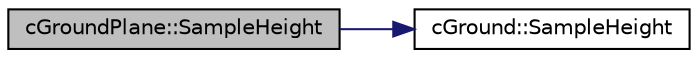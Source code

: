 digraph "cGroundPlane::SampleHeight"
{
 // LATEX_PDF_SIZE
  edge [fontname="Helvetica",fontsize="10",labelfontname="Helvetica",labelfontsize="10"];
  node [fontname="Helvetica",fontsize="10",shape=record];
  rankdir="LR";
  Node1 [label="cGroundPlane::SampleHeight",height=0.2,width=0.4,color="black", fillcolor="grey75", style="filled", fontcolor="black",tooltip=" "];
  Node1 -> Node2 [color="midnightblue",fontsize="10",style="solid",fontname="Helvetica"];
  Node2 [label="cGround::SampleHeight",height=0.2,width=0.4,color="black", fillcolor="white", style="filled",URL="$classc_ground.html#a305ccfe24aa0ad9301bf37f0198e37de",tooltip=" "];
}
